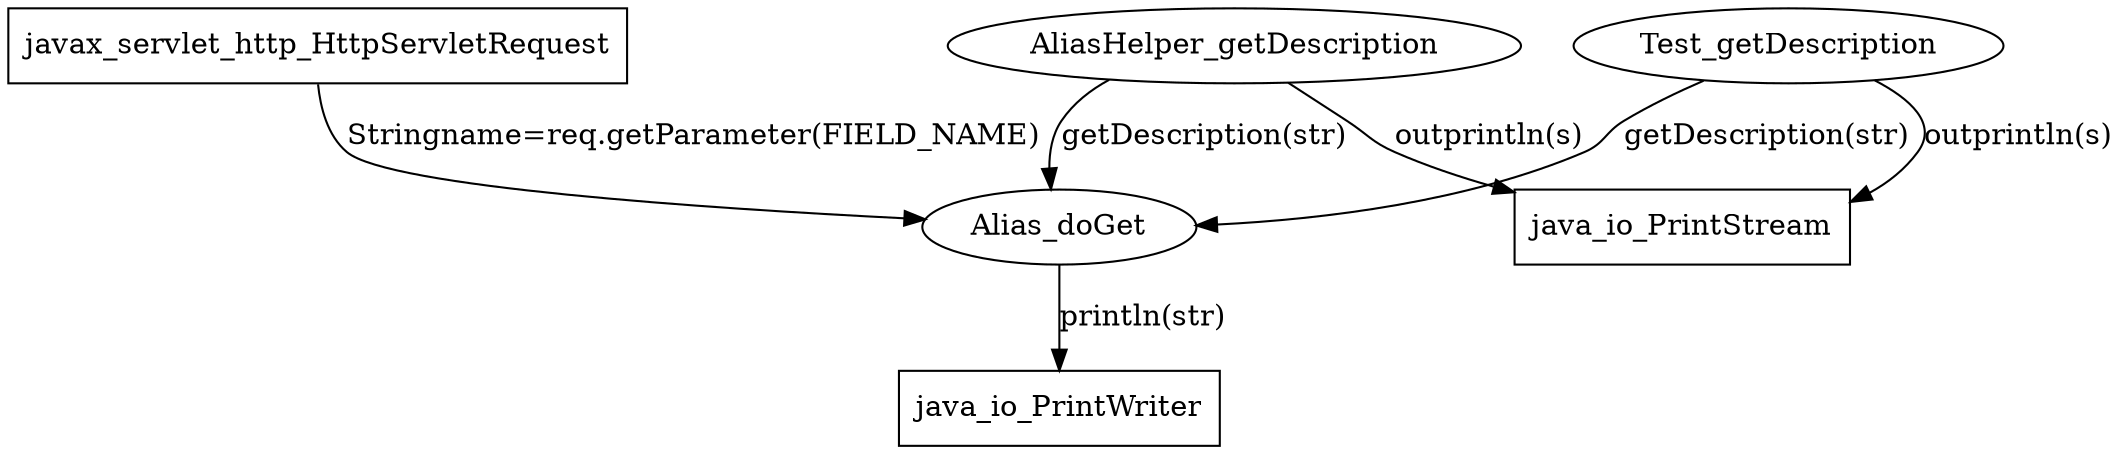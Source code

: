 digraph G{
    Alias_doGet -> java_io_PrintWriter [label="println(str)"];
    Test_getDescription -> java_io_PrintStream [label="outprintln(s)"];
    AliasHelper_getDescription -> Alias_doGet [label="getDescription(str)"];
    AliasHelper_getDescription -> java_io_PrintStream [label="outprintln(s)"];
    Test_getDescription -> Alias_doGet [label="getDescription(str)"];
    javax_servlet_http_HttpServletRequest -> Alias_doGet [label="Stringname=req.getParameter(FIELD_NAME)"];


    java_io_PrintWriter [shape=box];
    java_io_PrintStream [shape=box];
    Alias_doGet [shape=ellipse];
    AliasHelper_getDescription [shape=ellipse];
    Test_getDescription [shape=ellipse];
    javax_servlet_http_HttpServletRequest [shape=box];
}
